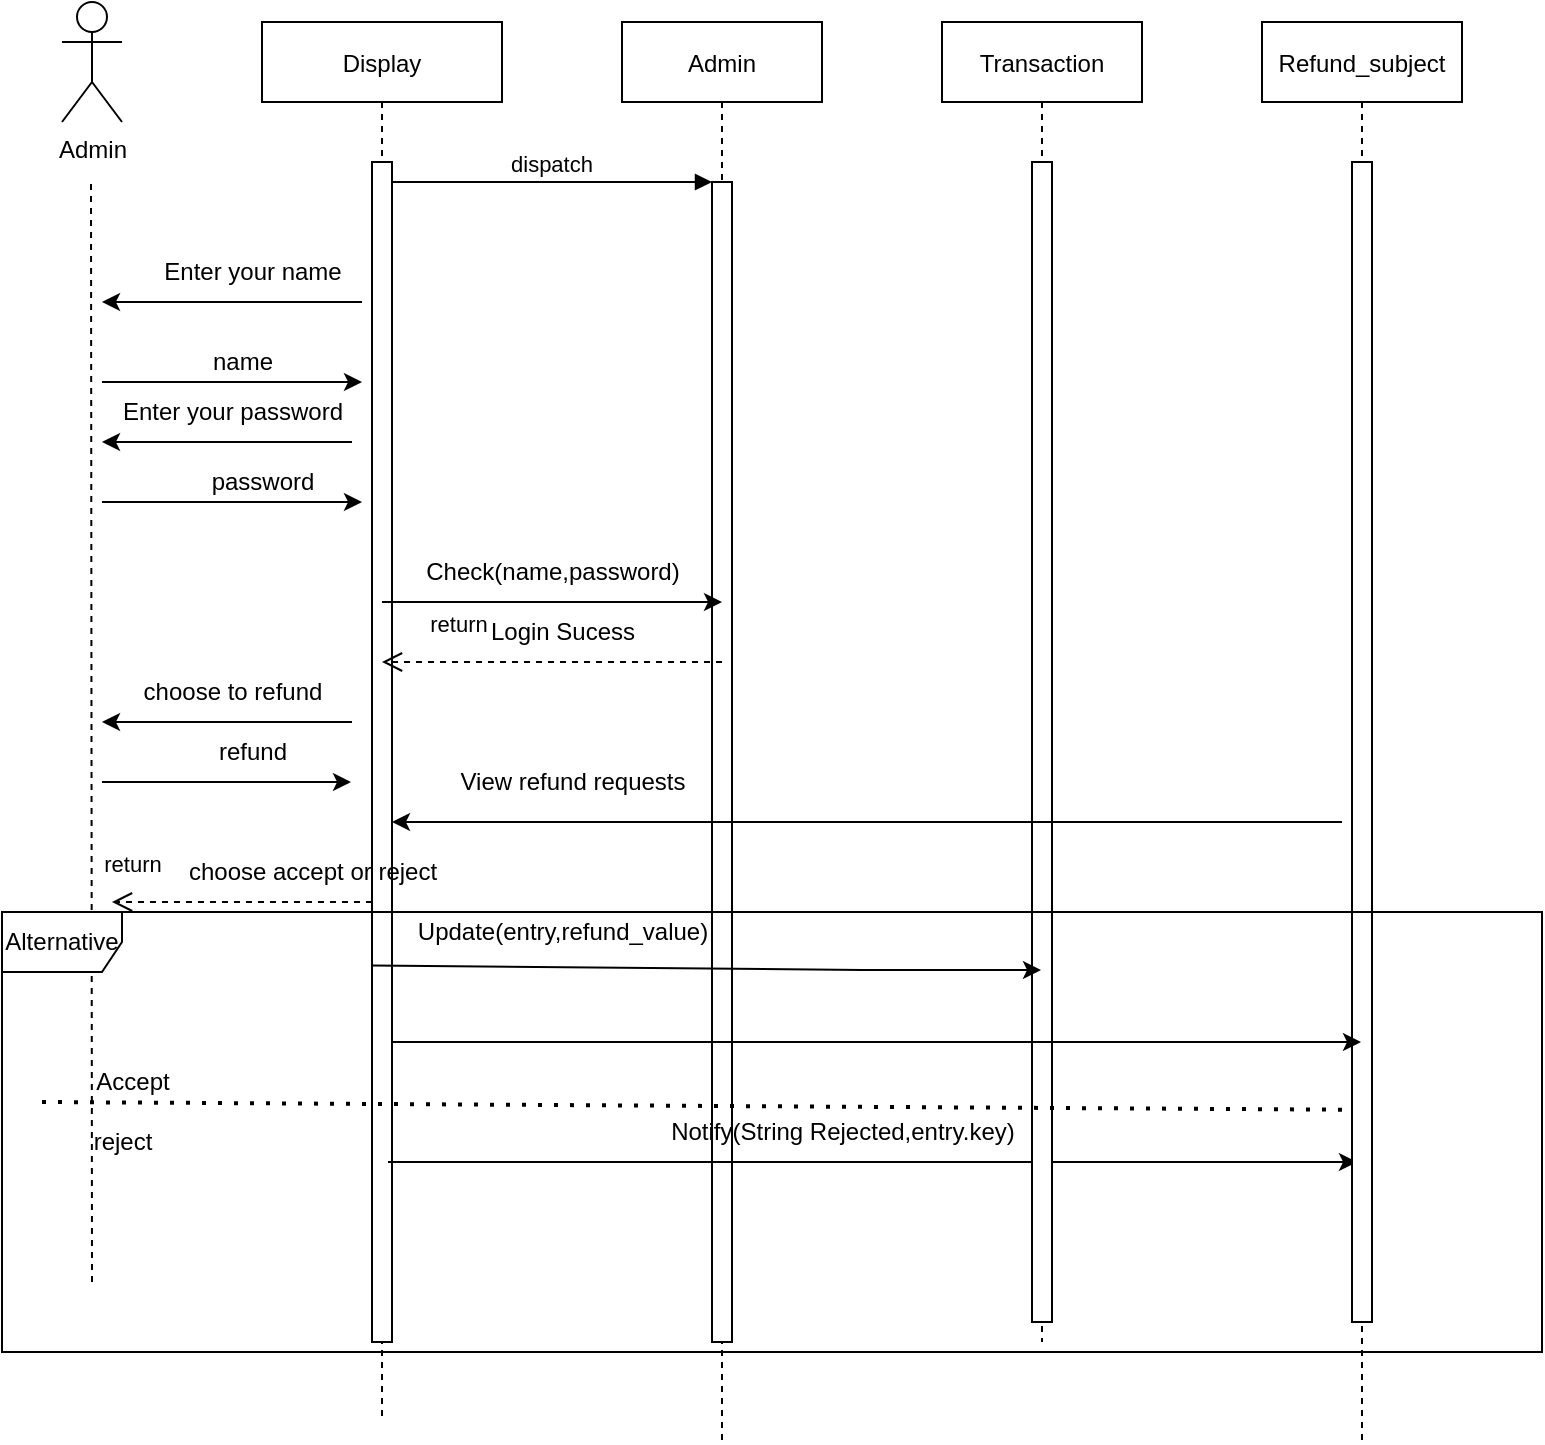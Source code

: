 <mxfile version="20.3.0" type="device"><diagram id="kgpKYQtTHZ0yAKxKKP6v" name="Page-1"><mxGraphModel dx="1888" dy="641" grid="1" gridSize="10" guides="1" tooltips="1" connect="1" arrows="1" fold="1" page="1" pageScale="1" pageWidth="850" pageHeight="1100" math="0" shadow="0"><root><mxCell id="0"/><mxCell id="1" parent="0"/><mxCell id="3nuBFxr9cyL0pnOWT2aG-1" value="Display" style="shape=umlLifeline;perimeter=lifelinePerimeter;container=1;collapsible=0;recursiveResize=0;rounded=0;shadow=0;strokeWidth=1;" parent="1" vertex="1"><mxGeometry x="120" y="80" width="120" height="700" as="geometry"/></mxCell><mxCell id="3nuBFxr9cyL0pnOWT2aG-2" value="" style="points=[];perimeter=orthogonalPerimeter;rounded=0;shadow=0;strokeWidth=1;" parent="3nuBFxr9cyL0pnOWT2aG-1" vertex="1"><mxGeometry x="55" y="70" width="10" height="590" as="geometry"/></mxCell><mxCell id="kAWssdjFNhV3rhJ_OwYA-16" value="" style="endArrow=classic;html=1;rounded=0;" edge="1" parent="3nuBFxr9cyL0pnOWT2aG-1"><mxGeometry width="50" height="50" relative="1" as="geometry"><mxPoint x="-80" y="180" as="sourcePoint"/><mxPoint x="50" y="180" as="targetPoint"/><Array as="points"><mxPoint y="180"/></Array></mxGeometry></mxCell><mxCell id="kAWssdjFNhV3rhJ_OwYA-20" value="" style="endArrow=classic;html=1;rounded=0;" edge="1" parent="3nuBFxr9cyL0pnOWT2aG-1"><mxGeometry width="50" height="50" relative="1" as="geometry"><mxPoint x="45" y="210" as="sourcePoint"/><mxPoint x="-80" y="210" as="targetPoint"/></mxGeometry></mxCell><mxCell id="kAWssdjFNhV3rhJ_OwYA-15" value="Enter your name" style="text;html=1;align=center;verticalAlign=middle;resizable=0;points=[];autosize=1;strokeColor=none;fillColor=none;" vertex="1" parent="3nuBFxr9cyL0pnOWT2aG-1"><mxGeometry x="-60" y="110" width="110" height="30" as="geometry"/></mxCell><mxCell id="kAWssdjFNhV3rhJ_OwYA-36" value="choose accept or reject" style="text;html=1;align=center;verticalAlign=middle;resizable=0;points=[];autosize=1;strokeColor=none;fillColor=none;" vertex="1" parent="3nuBFxr9cyL0pnOWT2aG-1"><mxGeometry x="-50" y="410" width="150" height="30" as="geometry"/></mxCell><mxCell id="kAWssdjFNhV3rhJ_OwYA-35" value="return" style="html=1;verticalAlign=bottom;endArrow=open;dashed=1;endSize=8;rounded=0;" edge="1" parent="3nuBFxr9cyL0pnOWT2aG-1"><mxGeometry x="0.846" y="-10" relative="1" as="geometry"><mxPoint x="55" y="440" as="sourcePoint"/><mxPoint x="-75" y="440" as="targetPoint"/><mxPoint as="offset"/></mxGeometry></mxCell><mxCell id="3nuBFxr9cyL0pnOWT2aG-5" value="Admin" style="shape=umlLifeline;perimeter=lifelinePerimeter;container=1;collapsible=0;recursiveResize=0;rounded=0;shadow=0;strokeWidth=1;" parent="1" vertex="1"><mxGeometry x="300" y="80" width="100" height="710" as="geometry"/></mxCell><mxCell id="3nuBFxr9cyL0pnOWT2aG-6" value="" style="points=[];perimeter=orthogonalPerimeter;rounded=0;shadow=0;strokeWidth=1;" parent="3nuBFxr9cyL0pnOWT2aG-5" vertex="1"><mxGeometry x="45" y="80" width="10" height="580" as="geometry"/></mxCell><mxCell id="kAWssdjFNhV3rhJ_OwYA-43" value="View refund requests" style="text;html=1;align=center;verticalAlign=middle;resizable=0;points=[];autosize=1;strokeColor=none;fillColor=none;" vertex="1" parent="3nuBFxr9cyL0pnOWT2aG-5"><mxGeometry x="-95" y="365" width="140" height="30" as="geometry"/></mxCell><mxCell id="kAWssdjFNhV3rhJ_OwYA-54" value="" style="endArrow=classic;html=1;rounded=0;" edge="1" parent="3nuBFxr9cyL0pnOWT2aG-5"><mxGeometry width="50" height="50" relative="1" as="geometry"><mxPoint x="-117" y="570" as="sourcePoint"/><mxPoint x="367.5" y="570" as="targetPoint"/><Array as="points"><mxPoint x="-22" y="570"/></Array></mxGeometry></mxCell><mxCell id="3nuBFxr9cyL0pnOWT2aG-8" value="dispatch" style="verticalAlign=bottom;endArrow=block;entryX=0;entryY=0;shadow=0;strokeWidth=1;" parent="1" source="3nuBFxr9cyL0pnOWT2aG-2" target="3nuBFxr9cyL0pnOWT2aG-6" edge="1"><mxGeometry relative="1" as="geometry"><mxPoint x="275" y="160" as="sourcePoint"/></mxGeometry></mxCell><mxCell id="kAWssdjFNhV3rhJ_OwYA-1" value="Refund_subject" style="shape=umlLifeline;perimeter=lifelinePerimeter;container=1;collapsible=0;recursiveResize=0;rounded=0;shadow=0;strokeWidth=1;" vertex="1" parent="1"><mxGeometry x="620" y="80" width="100" height="710" as="geometry"/></mxCell><mxCell id="kAWssdjFNhV3rhJ_OwYA-2" value="" style="points=[];perimeter=orthogonalPerimeter;rounded=0;shadow=0;strokeWidth=1;" vertex="1" parent="kAWssdjFNhV3rhJ_OwYA-1"><mxGeometry x="45" y="70" width="10" height="580" as="geometry"/></mxCell><mxCell id="kAWssdjFNhV3rhJ_OwYA-5" value="Transaction" style="shape=umlLifeline;perimeter=lifelinePerimeter;container=1;collapsible=0;recursiveResize=0;rounded=0;shadow=0;strokeWidth=1;" vertex="1" parent="1"><mxGeometry x="460" y="80" width="100" height="660" as="geometry"/></mxCell><mxCell id="kAWssdjFNhV3rhJ_OwYA-6" value="" style="points=[];perimeter=orthogonalPerimeter;rounded=0;shadow=0;strokeWidth=1;" vertex="1" parent="kAWssdjFNhV3rhJ_OwYA-5"><mxGeometry x="45" y="70" width="10" height="580" as="geometry"/></mxCell><mxCell id="kAWssdjFNhV3rhJ_OwYA-9" value="Admin" style="shape=umlActor;verticalLabelPosition=bottom;verticalAlign=top;html=1;outlineConnect=0;" vertex="1" parent="1"><mxGeometry x="20" y="70" width="30" height="60" as="geometry"/></mxCell><mxCell id="kAWssdjFNhV3rhJ_OwYA-12" value="" style="endArrow=none;dashed=1;html=1;rounded=0;" edge="1" parent="1"><mxGeometry width="50" height="50" relative="1" as="geometry"><mxPoint x="35" y="710" as="sourcePoint"/><mxPoint x="34.5" y="160" as="targetPoint"/></mxGeometry></mxCell><mxCell id="kAWssdjFNhV3rhJ_OwYA-14" value="" style="endArrow=classic;html=1;rounded=0;" edge="1" parent="1"><mxGeometry width="50" height="50" relative="1" as="geometry"><mxPoint x="170" y="220" as="sourcePoint"/><mxPoint x="40" y="220" as="targetPoint"/><Array as="points"><mxPoint x="110" y="220"/></Array></mxGeometry></mxCell><mxCell id="kAWssdjFNhV3rhJ_OwYA-17" value="name" style="text;html=1;align=center;verticalAlign=middle;resizable=0;points=[];autosize=1;strokeColor=none;fillColor=none;" vertex="1" parent="1"><mxGeometry x="85" y="235" width="50" height="30" as="geometry"/></mxCell><mxCell id="kAWssdjFNhV3rhJ_OwYA-21" value="Enter your password" style="text;html=1;align=center;verticalAlign=middle;resizable=0;points=[];autosize=1;strokeColor=none;fillColor=none;" vertex="1" parent="1"><mxGeometry x="40" y="260" width="130" height="30" as="geometry"/></mxCell><mxCell id="kAWssdjFNhV3rhJ_OwYA-22" value="" style="endArrow=classic;html=1;rounded=0;" edge="1" parent="1"><mxGeometry width="50" height="50" relative="1" as="geometry"><mxPoint x="40" y="320" as="sourcePoint"/><mxPoint x="170" y="320" as="targetPoint"/><Array as="points"><mxPoint x="140" y="320"/></Array></mxGeometry></mxCell><mxCell id="kAWssdjFNhV3rhJ_OwYA-23" value="password" style="text;html=1;align=center;verticalAlign=middle;resizable=0;points=[];autosize=1;strokeColor=none;fillColor=none;" vertex="1" parent="1"><mxGeometry x="85" y="295" width="70" height="30" as="geometry"/></mxCell><mxCell id="kAWssdjFNhV3rhJ_OwYA-25" value="" style="endArrow=classic;html=1;rounded=0;" edge="1" parent="1"><mxGeometry width="50" height="50" relative="1" as="geometry"><mxPoint x="180" y="370" as="sourcePoint"/><mxPoint x="350" y="370" as="targetPoint"/><Array as="points"/></mxGeometry></mxCell><mxCell id="kAWssdjFNhV3rhJ_OwYA-27" value="return" style="html=1;verticalAlign=bottom;endArrow=open;dashed=1;endSize=8;rounded=0;" edge="1" parent="1"><mxGeometry x="0.551" y="-10" relative="1" as="geometry"><mxPoint x="350" y="400" as="sourcePoint"/><mxPoint x="180" y="400" as="targetPoint"/><mxPoint as="offset"/></mxGeometry></mxCell><mxCell id="kAWssdjFNhV3rhJ_OwYA-28" value="Login Sucess" style="text;html=1;align=center;verticalAlign=middle;resizable=0;points=[];autosize=1;strokeColor=none;fillColor=none;" vertex="1" parent="1"><mxGeometry x="220" y="370" width="100" height="30" as="geometry"/></mxCell><mxCell id="kAWssdjFNhV3rhJ_OwYA-29" value="" style="endArrow=classic;html=1;rounded=0;" edge="1" parent="1"><mxGeometry width="50" height="50" relative="1" as="geometry"><mxPoint x="85" y="430" as="sourcePoint"/><mxPoint x="40" y="430" as="targetPoint"/><Array as="points"><mxPoint x="165" y="430"/></Array></mxGeometry></mxCell><mxCell id="kAWssdjFNhV3rhJ_OwYA-31" value="" style="endArrow=classic;html=1;rounded=0;" edge="1" parent="1"><mxGeometry width="50" height="50" relative="1" as="geometry"><mxPoint x="40" y="460" as="sourcePoint"/><mxPoint x="164.5" y="460" as="targetPoint"/><Array as="points"><mxPoint x="135" y="460"/></Array></mxGeometry></mxCell><mxCell id="kAWssdjFNhV3rhJ_OwYA-30" value="choose to refund" style="text;html=1;align=center;verticalAlign=middle;resizable=0;points=[];autosize=1;strokeColor=none;fillColor=none;" vertex="1" parent="1"><mxGeometry x="50" y="400" width="110" height="30" as="geometry"/></mxCell><mxCell id="kAWssdjFNhV3rhJ_OwYA-32" value="refund" style="text;html=1;align=center;verticalAlign=middle;resizable=0;points=[];autosize=1;strokeColor=none;fillColor=none;" vertex="1" parent="1"><mxGeometry x="85" y="430" width="60" height="30" as="geometry"/></mxCell><mxCell id="kAWssdjFNhV3rhJ_OwYA-26" value="Check(name,password)" style="text;html=1;align=center;verticalAlign=middle;resizable=0;points=[];autosize=1;strokeColor=none;fillColor=none;" vertex="1" parent="1"><mxGeometry x="190" y="340" width="150" height="30" as="geometry"/></mxCell><mxCell id="kAWssdjFNhV3rhJ_OwYA-42" value="" style="endArrow=classic;html=1;rounded=0;" edge="1" parent="1" target="3nuBFxr9cyL0pnOWT2aG-2"><mxGeometry width="50" height="50" relative="1" as="geometry"><mxPoint x="660" y="480" as="sourcePoint"/><mxPoint x="644.5" y="430" as="targetPoint"/><Array as="points"><mxPoint x="615" y="480"/></Array></mxGeometry></mxCell><mxCell id="kAWssdjFNhV3rhJ_OwYA-44" value="" style="endArrow=classic;html=1;rounded=0;exitX=0.02;exitY=0.681;exitDx=0;exitDy=0;exitPerimeter=0;" edge="1" parent="1" source="3nuBFxr9cyL0pnOWT2aG-2" target="kAWssdjFNhV3rhJ_OwYA-5"><mxGeometry width="50" height="50" relative="1" as="geometry"><mxPoint x="190" y="570" as="sourcePoint"/><mxPoint x="314.5" y="570" as="targetPoint"/><Array as="points"><mxPoint x="420" y="554"/></Array></mxGeometry></mxCell><mxCell id="kAWssdjFNhV3rhJ_OwYA-45" value="Update(entry,refund_value)" style="text;html=1;align=center;verticalAlign=middle;resizable=0;points=[];autosize=1;strokeColor=none;fillColor=none;" vertex="1" parent="1"><mxGeometry x="185" y="520" width="170" height="30" as="geometry"/></mxCell><mxCell id="kAWssdjFNhV3rhJ_OwYA-46" value="" style="endArrow=classic;html=1;rounded=0;" edge="1" parent="1" target="kAWssdjFNhV3rhJ_OwYA-1"><mxGeometry width="50" height="50" relative="1" as="geometry"><mxPoint x="185" y="590" as="sourcePoint"/><mxPoint x="504.5" y="590" as="targetPoint"/><Array as="points"><mxPoint x="280" y="590"/></Array></mxGeometry></mxCell><mxCell id="kAWssdjFNhV3rhJ_OwYA-47" value="Notify(String Rejected,entry.key)" style="text;html=1;align=center;verticalAlign=middle;resizable=0;points=[];autosize=1;strokeColor=none;fillColor=none;" vertex="1" parent="1"><mxGeometry x="310" y="620" width="200" height="30" as="geometry"/></mxCell><mxCell id="kAWssdjFNhV3rhJ_OwYA-49" value="Alternative" style="shape=umlFrame;whiteSpace=wrap;html=1;" vertex="1" parent="1"><mxGeometry x="-10" y="525" width="770" height="220" as="geometry"/></mxCell><mxCell id="kAWssdjFNhV3rhJ_OwYA-51" value="" style="endArrow=none;dashed=1;html=1;dashPattern=1 3;strokeWidth=2;rounded=0;entryX=-0.1;entryY=0.817;entryDx=0;entryDy=0;entryPerimeter=0;" edge="1" parent="1" target="kAWssdjFNhV3rhJ_OwYA-2"><mxGeometry width="50" height="50" relative="1" as="geometry"><mxPoint x="10" y="620" as="sourcePoint"/><mxPoint x="60" y="600" as="targetPoint"/></mxGeometry></mxCell><mxCell id="kAWssdjFNhV3rhJ_OwYA-52" value="Accept" style="text;html=1;align=center;verticalAlign=middle;resizable=0;points=[];autosize=1;strokeColor=none;fillColor=none;" vertex="1" parent="1"><mxGeometry x="25" y="595" width="60" height="30" as="geometry"/></mxCell><mxCell id="kAWssdjFNhV3rhJ_OwYA-53" value="reject" style="text;html=1;align=center;verticalAlign=middle;resizable=0;points=[];autosize=1;strokeColor=none;fillColor=none;" vertex="1" parent="1"><mxGeometry x="25" y="625" width="50" height="30" as="geometry"/></mxCell></root></mxGraphModel></diagram></mxfile>